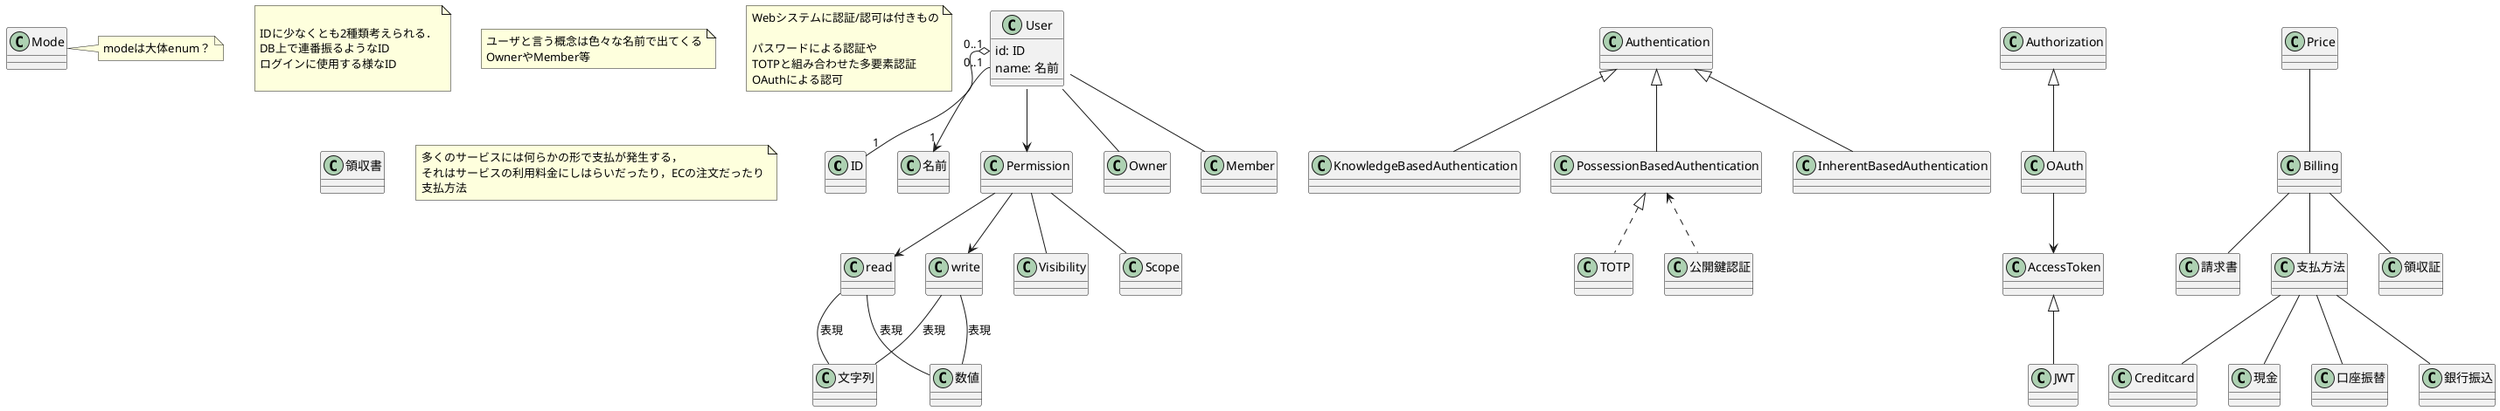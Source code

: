 @startuml APPLICATION

class ID{}

Class 名前{}

Class Mode{}

note right of Mode
    modeは大体enum？
end note


Class Permission{}

Class 文字列{}
Class 数値{}
Class read{}
Class write{}

Permission --> read
read -- 数値 : 表現
read -- 文字列 : 表現
Permission --> write
write -- 数値 : 表現
write -- 文字列 : 表現

Class Visibility{}

Permission -- Visibility

Class Scope{}

Permission -- Scope

Class User{
    id: ID
    name: 名前
}
User::id "0..1" o-- "1" ID
User --> Permission
User::name "0..1" -->"1" 名前

note as id_note

IDに少なくとも2種類考えられる．
DB上で連番振るようなID
ログインに使用する様なID

end note

Class Owner{}
User -- Owner

Class Member
User -- Member

note as user_note
ユーザと言う概念は色々な名前で出てくる
OwnerやMember等
end note

Class Authentication{}

Class KnowledgeBasedAuthentication{}
Authentication <|-- KnowledgeBasedAuthentication

Class PossessionBasedAuthentication{}
Authentication <|-- PossessionBasedAuthentication

Class TOTP{}

PossessionBasedAuthentication <|.. TOTP

Class InherentBasedAuthentication{}

Authentication <|-- InherentBasedAuthentication

Class Authorization{}

Class OAuth{}

Authorization <|-- OAuth

Class AccessToken

OAuth-->AccessToken

Class JWT{}

AccessToken <|-- JWT


Class 公開鍵認証{}

PossessionBasedAuthentication <.. 公開鍵認証

note as n1
Webシステムに認証/認可は付きもの

パスワードによる認証や
TOTPと組み合わせた多要素認証
OAuthによる認可
end note


Class Billing{}

Class Creditcard{}

Class 現金{}

Class 口座振替{}
Class 銀行振込{}
Class 請求書{}
Class 領収書{}
Class 支払方法{}

Billing -- 支払方法
支払方法 -- Creditcard
支払方法 -- 現金
支払方法 -- 口座振替
支払方法 -- 銀行振込
Billing -- 請求書
Billing -- 領収証

Class Price{}

Price -- Billing
note as billing_note
多くのサービスには何らかの形で支払が発生する，
それはサービスの利用料金にしはらいだったり，ECの注文だったり
支払方法
end note

@enduml